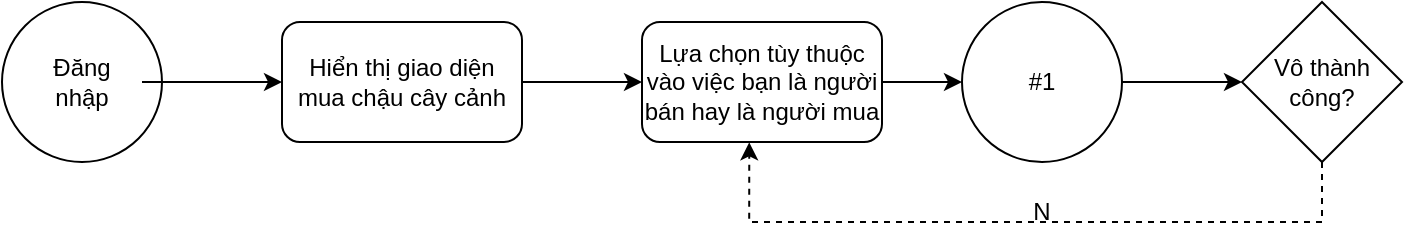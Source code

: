 <mxfile version="17.1.3" type="github"><diagram id="OIaSCwKNxNrYHCLIitnw" name="Page-1"><mxGraphModel dx="1038" dy="547" grid="1" gridSize="10" guides="1" tooltips="1" connect="1" arrows="1" fold="1" page="1" pageScale="1" pageWidth="827" pageHeight="1169" math="0" shadow="0"><root><mxCell id="0"/><mxCell id="1" parent="0"/><mxCell id="vmLfUfkVswpbWTJ41Abv-1" value="" style="ellipse;whiteSpace=wrap;html=1;aspect=fixed;" parent="1" vertex="1"><mxGeometry x="50" y="50" width="80" height="80" as="geometry"/></mxCell><mxCell id="vmLfUfkVswpbWTJ41Abv-3" style="edgeStyle=orthogonalEdgeStyle;rounded=0;orthogonalLoop=1;jettySize=auto;html=1;" parent="1" source="vmLfUfkVswpbWTJ41Abv-2" edge="1"><mxGeometry relative="1" as="geometry"><mxPoint x="190" y="90" as="targetPoint"/></mxGeometry></mxCell><mxCell id="vmLfUfkVswpbWTJ41Abv-2" value="Đăng nhập" style="text;html=1;strokeColor=none;fillColor=none;align=center;verticalAlign=middle;whiteSpace=wrap;rounded=0;" parent="1" vertex="1"><mxGeometry x="60" y="75" width="60" height="30" as="geometry"/></mxCell><mxCell id="vmLfUfkVswpbWTJ41Abv-5" style="edgeStyle=orthogonalEdgeStyle;rounded=0;orthogonalLoop=1;jettySize=auto;html=1;exitX=1;exitY=0.5;exitDx=0;exitDy=0;" parent="1" source="vmLfUfkVswpbWTJ41Abv-4" edge="1"><mxGeometry relative="1" as="geometry"><mxPoint x="370" y="90" as="targetPoint"/></mxGeometry></mxCell><mxCell id="vmLfUfkVswpbWTJ41Abv-4" value="Hiển thị giao diện mua chậu cây cảnh" style="rounded=1;whiteSpace=wrap;html=1;" parent="1" vertex="1"><mxGeometry x="190" y="60" width="120" height="60" as="geometry"/></mxCell><mxCell id="vmLfUfkVswpbWTJ41Abv-7" style="edgeStyle=orthogonalEdgeStyle;rounded=0;orthogonalLoop=1;jettySize=auto;html=1;exitX=1;exitY=0.5;exitDx=0;exitDy=0;" parent="1" source="vmLfUfkVswpbWTJ41Abv-6" edge="1"><mxGeometry relative="1" as="geometry"><mxPoint x="530" y="90" as="targetPoint"/></mxGeometry></mxCell><mxCell id="vmLfUfkVswpbWTJ41Abv-6" value="Lựa chọn tùy thuộc vào việc bạn là người bán hay là người mua" style="rounded=1;whiteSpace=wrap;html=1;" parent="1" vertex="1"><mxGeometry x="370" y="60" width="120" height="60" as="geometry"/></mxCell><mxCell id="vmLfUfkVswpbWTJ41Abv-10" style="edgeStyle=orthogonalEdgeStyle;rounded=0;orthogonalLoop=1;jettySize=auto;html=1;entryX=0;entryY=0.5;entryDx=0;entryDy=0;" parent="1" source="vmLfUfkVswpbWTJ41Abv-8" target="vmLfUfkVswpbWTJ41Abv-9" edge="1"><mxGeometry relative="1" as="geometry"/></mxCell><mxCell id="vmLfUfkVswpbWTJ41Abv-8" value="#1" style="ellipse;whiteSpace=wrap;html=1;aspect=fixed;" parent="1" vertex="1"><mxGeometry x="530" y="50" width="80" height="80" as="geometry"/></mxCell><mxCell id="vmLfUfkVswpbWTJ41Abv-11" style="edgeStyle=orthogonalEdgeStyle;rounded=0;orthogonalLoop=1;jettySize=auto;html=1;entryX=0.447;entryY=1.003;entryDx=0;entryDy=0;entryPerimeter=0;dashed=1;" parent="1" source="vmLfUfkVswpbWTJ41Abv-9" target="vmLfUfkVswpbWTJ41Abv-6" edge="1"><mxGeometry relative="1" as="geometry"><mxPoint x="710" y="200" as="targetPoint"/><Array as="points"><mxPoint x="710" y="160"/><mxPoint x="424" y="160"/></Array></mxGeometry></mxCell><mxCell id="vmLfUfkVswpbWTJ41Abv-9" value="Vô thành công?" style="rhombus;whiteSpace=wrap;html=1;" parent="1" vertex="1"><mxGeometry x="670" y="50" width="80" height="80" as="geometry"/></mxCell><mxCell id="vmLfUfkVswpbWTJ41Abv-13" value="N" style="text;html=1;strokeColor=none;fillColor=none;align=center;verticalAlign=middle;whiteSpace=wrap;rounded=0;" parent="1" vertex="1"><mxGeometry x="540" y="140" width="60" height="30" as="geometry"/></mxCell></root></mxGraphModel></diagram></mxfile>
